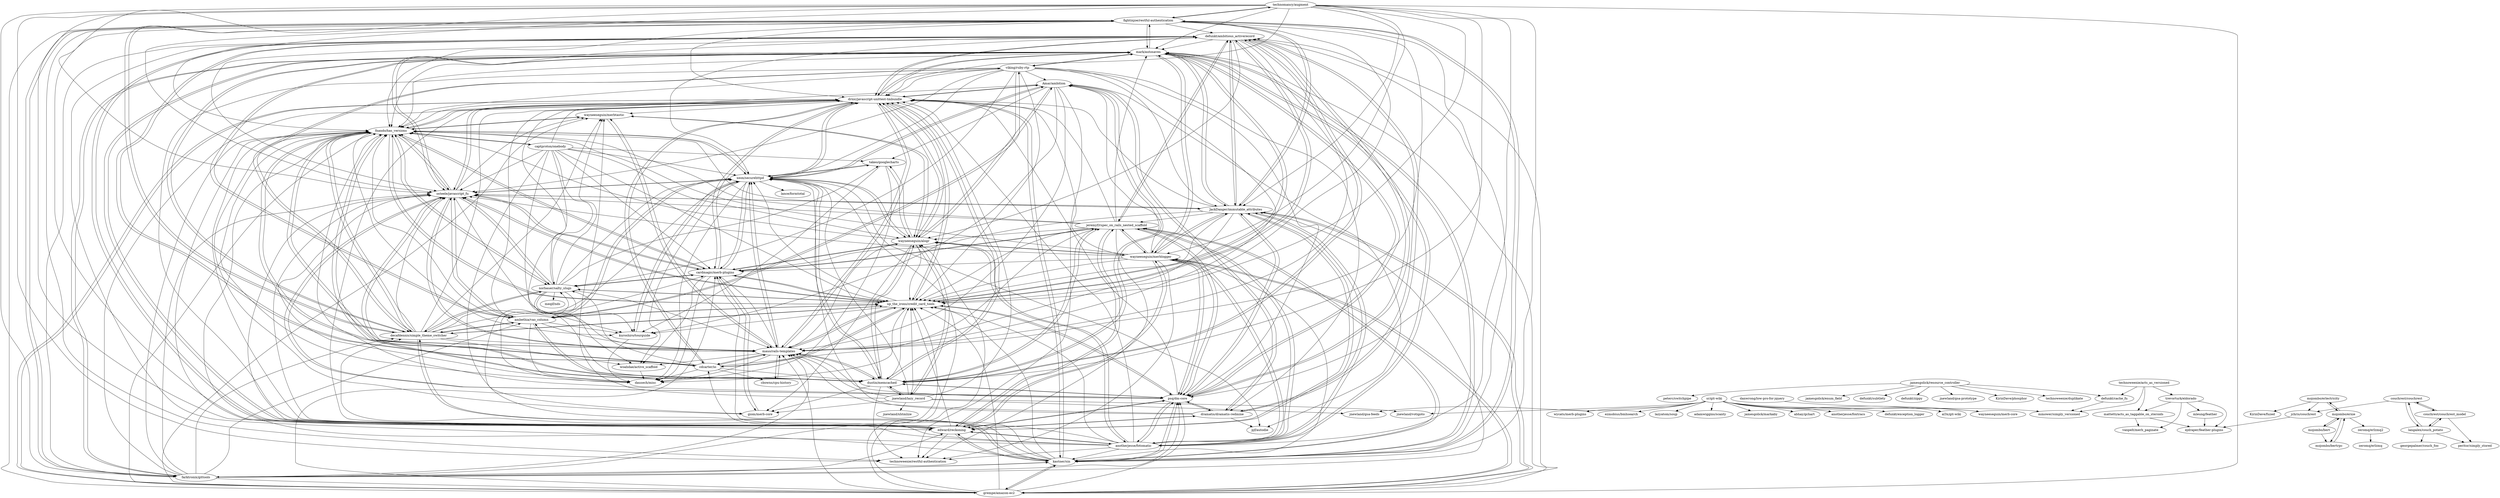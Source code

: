 digraph G {
"technomancy/augment" -> "fightinjoe/restful-authentication"
"technomancy/augment" -> "mark/autosaves"
"technomancy/augment" -> "wayneeseguin/merblogger"
"technomancy/augment" -> "farktronix/gittools"
"technomancy/augment" -> "kastner/sin"
"technomancy/augment" -> "technoweenie/restful-authentication" ["e"=1]
"technomancy/augment" -> "anotherjesse/fotomatic"
"technomancy/augment" -> "JackDanger/immutable_attributes"
"technomancy/augment" -> "drnic/javascript-unittest-tmbundle"
"technomancy/augment" -> "edward/reckoning"
"technomancy/augment" -> "fnando/has_versions"
"technomancy/augment" -> "osteele/javascript_fu"
"technomancy/augment" -> "up_the_irons/credit_card_tools"
"technomancy/augment" -> "grempe/amazon-ec2"
"technomancy/augment" -> "dustin/memcached"
"up_the_irons/credit_card_tools" -> "fnando/has_versions"
"up_the_irons/credit_card_tools" -> "mauo/rails-templates"
"up_the_irons/credit_card_tools" -> "drnic/javascript-unittest-tmbundle"
"up_the_irons/credit_card_tools" -> "osteele/javascript_fu"
"up_the_irons/credit_card_tools" -> "dausech/misc"
"up_the_irons/credit_card_tools" -> "psq/dm-core"
"up_the_irons/credit_card_tools" -> "decafdennis/simple_theme_switcher"
"up_the_irons/credit_card_tools" -> "norbauer/salty_slugs"
"up_the_irons/credit_card_tools" -> "cdcarter/io"
"up_the_irons/credit_card_tools" -> "ambethia/vao_column"
"up_the_irons/credit_card_tools" -> "defunkt/ambitious_activerecord"
"up_the_irons/credit_card_tools" -> "cardmagic/merb-plugins"
"up_the_irons/credit_card_tools" -> "xeon/securehttpd"
"up_the_irons/credit_card_tools" -> "mark/autosaves"
"up_the_irons/credit_card_tools" -> "kuroshiro/tourguide"
"mojombo/ernie" -> "mojombo/bertrpc"
"mojombo/ernie" -> "mojombo/bert"
"mojombo/ernie" -> "mojombo/erlectricity"
"mojombo/ernie" -> "zeromq/erlzmq2"
"edward/reckoning" -> "psq/dm-core"
"edward/reckoning" -> "mark/autosaves"
"edward/reckoning" -> "defunkt/ambitious_activerecord"
"edward/reckoning" -> "dramatis/dramatis-redmine"
"edward/reckoning" -> "jeremyf/rspec_on_rails_nested_scaffold"
"edward/reckoning" -> "anotherjesse/fotomatic"
"edward/reckoning" -> "wayneeseguin/merblogger"
"edward/reckoning" -> "drnic/javascript-unittest-tmbundle"
"edward/reckoning" -> "up_the_irons/credit_card_tools"
"edward/reckoning" -> "kastner/sin"
"edward/reckoning" -> "osteele/javascript_fu"
"edward/reckoning" -> "fnando/has_versions"
"edward/reckoning" -> "JackDanger/immutable_attributes"
"edward/reckoning" -> "decafdennis/simple_theme_switcher"
"edward/reckoning" -> "technoweenie/restful-authentication" ["e"=1]
"psq/dm-core" -> "edward/reckoning"
"psq/dm-core" -> "defunkt/ambitious_activerecord"
"psq/dm-core" -> "up_the_irons/credit_card_tools"
"psq/dm-core" -> "dramatis/dramatis-redmine"
"psq/dm-core" -> "osteele/javascript_fu"
"psq/dm-core" -> "jeremyf/rspec_on_rails_nested_scaffold"
"psq/dm-core" -> "fnando/has_versions"
"psq/dm-core" -> "mark/autosaves"
"psq/dm-core" -> "mauo/rails-templates"
"psq/dm-core" -> "dustin/memcached"
"psq/dm-core" -> "JackDanger/immutable_attributes"
"psq/dm-core" -> "anotherjesse/fotomatic"
"psq/dm-core" -> "drnic/javascript-unittest-tmbundle"
"psq/dm-core" -> "kastner/sin"
"psq/dm-core" -> "wayneeseguin/merblogger"
"defunkt/ambitious_activerecord" -> "psq/dm-core"
"defunkt/ambitious_activerecord" -> "edward/reckoning"
"defunkt/ambitious_activerecord" -> "jeremyf/rspec_on_rails_nested_scaffold"
"defunkt/ambitious_activerecord" -> "up_the_irons/credit_card_tools"
"defunkt/ambitious_activerecord" -> "drnic/javascript-unittest-tmbundle"
"defunkt/ambitious_activerecord" -> "mauo/rails-templates"
"defunkt/ambitious_activerecord" -> "cdcarter/io"
"defunkt/ambitious_activerecord" -> "fnando/has_versions"
"defunkt/ambitious_activerecord" -> "dramatis/dramatis-redmine"
"defunkt/ambitious_activerecord" -> "dustin/memcached"
"defunkt/ambitious_activerecord" -> "JackDanger/immutable_attributes"
"defunkt/ambitious_activerecord" -> "mark/autosaves"
"defunkt/ambitious_activerecord" -> "osteele/javascript_fu"
"defunkt/ambitious_activerecord" -> "xeon/securehttpd"
"defunkt/ambitious_activerecord" -> "wayneeseguin/alogr"
"fightinjoe/restful-authentication" -> "technomancy/augment"
"fightinjoe/restful-authentication" -> "mark/autosaves"
"fightinjoe/restful-authentication" -> "fnando/has_versions"
"fightinjoe/restful-authentication" -> "up_the_irons/credit_card_tools"
"fightinjoe/restful-authentication" -> "drnic/javascript-unittest-tmbundle"
"fightinjoe/restful-authentication" -> "JackDanger/immutable_attributes"
"fightinjoe/restful-authentication" -> "farktronix/gittools"
"fightinjoe/restful-authentication" -> "osteele/javascript_fu"
"fightinjoe/restful-authentication" -> "psq/dm-core"
"fightinjoe/restful-authentication" -> "kastner/sin"
"fightinjoe/restful-authentication" -> "decafdennis/simple_theme_switcher"
"fightinjoe/restful-authentication" -> "defunkt/ambitious_activerecord"
"fightinjoe/restful-authentication" -> "mauo/rails-templates"
"fightinjoe/restful-authentication" -> "edward/reckoning"
"fightinjoe/restful-authentication" -> "technoweenie/restful-authentication" ["e"=1]
"osteele/javascript_fu" -> "mauo/rails-templates"
"osteele/javascript_fu" -> "fnando/has_versions"
"osteele/javascript_fu" -> "up_the_irons/credit_card_tools"
"osteele/javascript_fu" -> "cardmagic/merb-plugins"
"osteele/javascript_fu" -> "dausech/misc"
"osteele/javascript_fu" -> "psq/dm-core"
"osteele/javascript_fu" -> "dustin/memcached"
"osteele/javascript_fu" -> "norbauer/salty_slugs"
"osteele/javascript_fu" -> "ambethia/vao_column"
"osteele/javascript_fu" -> "xeon/securehttpd"
"osteele/javascript_fu" -> "JackDanger/immutable_attributes"
"osteele/javascript_fu" -> "drnic/javascript-unittest-tmbundle"
"osteele/javascript_fu" -> "mark/autosaves"
"osteele/javascript_fu" -> "kuroshiro/tourguide"
"osteele/javascript_fu" -> "wayneeseguin/merbtastic"
"JackDanger/immutable_attributes" -> "mark/autosaves"
"JackDanger/immutable_attributes" -> "osteele/javascript_fu"
"JackDanger/immutable_attributes" -> "wayneeseguin/merblogger"
"JackDanger/immutable_attributes" -> "drnic/javascript-unittest-tmbundle"
"JackDanger/immutable_attributes" -> "psq/dm-core"
"JackDanger/immutable_attributes" -> "fnando/has_versions"
"JackDanger/immutable_attributes" -> "up_the_irons/credit_card_tools"
"JackDanger/immutable_attributes" -> "fightinjoe/restful-authentication"
"JackDanger/immutable_attributes" -> "defunkt/ambitious_activerecord"
"JackDanger/immutable_attributes" -> "grempe/amazon-ec2"
"JackDanger/immutable_attributes" -> "mauo/rails-templates"
"JackDanger/immutable_attributes" -> "edward/reckoning"
"JackDanger/immutable_attributes" -> "anotherjesse/fotomatic"
"JackDanger/immutable_attributes" -> "jeremyf/rspec_on_rails_nested_scaffold"
"JackDanger/immutable_attributes" -> "cardmagic/merb-plugins"
"wayneeseguin/merblogger" -> "anotherjesse/fotomatic"
"wayneeseguin/merblogger" -> "technoweenie/restful-authentication" ["e"=1]
"wayneeseguin/merblogger" -> "jeremyf/rspec_on_rails_nested_scaffold"
"wayneeseguin/merblogger" -> "wayneeseguin/alogr"
"wayneeseguin/merblogger" -> "mark/autosaves"
"wayneeseguin/merblogger" -> "edward/reckoning"
"wayneeseguin/merblogger" -> "JackDanger/immutable_attributes"
"wayneeseguin/merblogger" -> "drnic/javascript-unittest-tmbundle"
"wayneeseguin/merblogger" -> "psq/dm-core"
"wayneeseguin/merblogger" -> "Amar/ambition"
"wayneeseguin/merblogger" -> "cardmagic/merb-plugins"
"wayneeseguin/merblogger" -> "osteele/javascript_fu"
"wayneeseguin/merblogger" -> "fnando/has_versions"
"wayneeseguin/merblogger" -> "grempe/amazon-ec2"
"wayneeseguin/merblogger" -> "up_the_irons/credit_card_tools"
"anotherjesse/fotomatic" -> "wayneeseguin/merblogger"
"anotherjesse/fotomatic" -> "technoweenie/restful-authentication" ["e"=1]
"anotherjesse/fotomatic" -> "jeremyf/rspec_on_rails_nested_scaffold"
"anotherjesse/fotomatic" -> "edward/reckoning"
"anotherjesse/fotomatic" -> "wayneeseguin/alogr"
"anotherjesse/fotomatic" -> "mark/autosaves"
"anotherjesse/fotomatic" -> "psq/dm-core"
"anotherjesse/fotomatic" -> "cardmagic/merb-plugins"
"anotherjesse/fotomatic" -> "drnic/javascript-unittest-tmbundle"
"anotherjesse/fotomatic" -> "JackDanger/immutable_attributes"
"anotherjesse/fotomatic" -> "fnando/has_versions"
"anotherjesse/fotomatic" -> "osteele/javascript_fu"
"anotherjesse/fotomatic" -> "up_the_irons/credit_card_tools"
"anotherjesse/fotomatic" -> "kastner/sin"
"anotherjesse/fotomatic" -> "defunkt/ambitious_activerecord"
"kastner/sin" -> "mark/autosaves"
"kastner/sin" -> "drnic/javascript-unittest-tmbundle"
"kastner/sin" -> "edward/reckoning"
"kastner/sin" -> "up_the_irons/credit_card_tools"
"kastner/sin" -> "decafdennis/simple_theme_switcher"
"kastner/sin" -> "farktronix/gittools"
"kastner/sin" -> "psq/dm-core"
"kastner/sin" -> "fightinjoe/restful-authentication"
"kastner/sin" -> "jeremyf/rspec_on_rails_nested_scaffold"
"kastner/sin" -> "defunkt/ambitious_activerecord"
"kastner/sin" -> "norbauer/salty_slugs"
"kastner/sin" -> "fnando/has_versions"
"kastner/sin" -> "grempe/amazon-ec2"
"kastner/sin" -> "wayneeseguin/merblogger"
"kastner/sin" -> "cdcarter/io"
"fnando/has_versions" -> "mauo/rails-templates"
"fnando/has_versions" -> "up_the_irons/credit_card_tools"
"fnando/has_versions" -> "osteele/javascript_fu"
"fnando/has_versions" -> "drnic/javascript-unittest-tmbundle"
"fnando/has_versions" -> "cardmagic/merb-plugins"
"fnando/has_versions" -> "xeon/securehttpd"
"fnando/has_versions" -> "dausech/misc"
"fnando/has_versions" -> "cdcarter/io"
"fnando/has_versions" -> "decafdennis/simple_theme_switcher"
"fnando/has_versions" -> "norbauer/salty_slugs"
"fnando/has_versions" -> "dustin/memcached"
"fnando/has_versions" -> "wayneeseguin/merbtastic"
"fnando/has_versions" -> "kuroshiro/tourguide"
"fnando/has_versions" -> "giom/merb-core"
"fnando/has_versions" -> "captproton/onebody"
"captproton/onebody" -> "fnando/has_versions"
"captproton/onebody" -> "giom/merb-core"
"captproton/onebody" -> "up_the_irons/credit_card_tools"
"captproton/onebody" -> "xeon/securehttpd"
"captproton/onebody" -> "cardmagic/merb-plugins"
"captproton/onebody" -> "mauo/rails-templates"
"captproton/onebody" -> "takeo/googlecharts"
"captproton/onebody" -> "wayneeseguin/alogr"
"captproton/onebody" -> "osteele/javascript_fu"
"captproton/onebody" -> "drnic/javascript-unittest-tmbundle"
"captproton/onebody" -> "norbauer/salty_slugs"
"captproton/onebody" -> "dustin/memcached"
"jnewland/lazy_record" -> "wayneeseguin/alogr"
"jnewland/lazy_record" -> "drnic/javascript-unittest-tmbundle"
"jnewland/lazy_record" -> "dustin/memcached"
"jnewland/lazy_record" -> "up_the_irons/credit_card_tools"
"jnewland/lazy_record" -> "jnewland/gsa-feeds"
"jnewland/lazy_record" -> "jnewland/xhtmlize"
"jnewland/lazy_record" -> "xeon/securehttpd"
"jnewland/lazy_record" -> "jnewland/votigoto"
"jnewland/lazy_record" -> "wayneeseguin/merbtastic"
"jnewland/lazy_record" -> "giom/merb-core"
"jnewland/lazy_record" -> "mauo/rails-templates"
"farktronix/gittools" -> "mark/autosaves"
"farktronix/gittools" -> "fightinjoe/restful-authentication"
"farktronix/gittools" -> "kastner/sin"
"farktronix/gittools" -> "edward/reckoning"
"farktronix/gittools" -> "drnic/javascript-unittest-tmbundle"
"farktronix/gittools" -> "psq/dm-core"
"farktronix/gittools" -> "decafdennis/simple_theme_switcher"
"farktronix/gittools" -> "fnando/has_versions"
"farktronix/gittools" -> "ambethia/vao_column"
"farktronix/gittools" -> "mauo/rails-templates"
"farktronix/gittools" -> "up_the_irons/credit_card_tools"
"farktronix/gittools" -> "grempe/amazon-ec2"
"farktronix/gittools" -> "osteele/javascript_fu"
"farktronix/gittools" -> "JackDanger/immutable_attributes"
"farktronix/gittools" -> "defunkt/ambitious_activerecord"
"jeremyf/rspec_on_rails_nested_scaffold" -> "wayneeseguin/merblogger"
"jeremyf/rspec_on_rails_nested_scaffold" -> "defunkt/ambitious_activerecord"
"jeremyf/rspec_on_rails_nested_scaffold" -> "psq/dm-core"
"jeremyf/rspec_on_rails_nested_scaffold" -> "anotherjesse/fotomatic"
"jeremyf/rspec_on_rails_nested_scaffold" -> "edward/reckoning"
"jeremyf/rspec_on_rails_nested_scaffold" -> "cardmagic/merb-plugins"
"jeremyf/rspec_on_rails_nested_scaffold" -> "dustin/memcached"
"jeremyf/rspec_on_rails_nested_scaffold" -> "fnando/has_versions"
"jeremyf/rspec_on_rails_nested_scaffold" -> "drnic/javascript-unittest-tmbundle"
"jeremyf/rspec_on_rails_nested_scaffold" -> "wayneeseguin/alogr"
"jeremyf/rspec_on_rails_nested_scaffold" -> "technoweenie/restful-authentication" ["e"=1]
"jeremyf/rspec_on_rails_nested_scaffold" -> "up_the_irons/credit_card_tools"
"jeremyf/rspec_on_rails_nested_scaffold" -> "mark/autosaves"
"jeremyf/rspec_on_rails_nested_scaffold" -> "osteele/javascript_fu"
"jeremyf/rspec_on_rails_nested_scaffold" -> "kastner/sin"
"mark/autosaves" -> "edward/reckoning"
"mark/autosaves" -> "drnic/javascript-unittest-tmbundle"
"mark/autosaves" -> "kastner/sin"
"mark/autosaves" -> "fightinjoe/restful-authentication"
"mark/autosaves" -> "wayneeseguin/merblogger"
"mark/autosaves" -> "decafdennis/simple_theme_switcher"
"mark/autosaves" -> "psq/dm-core"
"mark/autosaves" -> "fnando/has_versions"
"mark/autosaves" -> "ambethia/vao_column"
"mark/autosaves" -> "up_the_irons/credit_card_tools"
"mark/autosaves" -> "JackDanger/immutable_attributes"
"mark/autosaves" -> "osteele/javascript_fu"
"mark/autosaves" -> "anotherjesse/fotomatic"
"mark/autosaves" -> "viking/ruby-rtp"
"mark/autosaves" -> "farktronix/gittools"
"cardmagic/merb-plugins" -> "giom/merb-core"
"cardmagic/merb-plugins" -> "fnando/has_versions"
"cardmagic/merb-plugins" -> "osteele/javascript_fu"
"cardmagic/merb-plugins" -> "mauo/rails-templates"
"cardmagic/merb-plugins" -> "drnic/javascript-unittest-tmbundle"
"cardmagic/merb-plugins" -> "wayneeseguin/alogr"
"cardmagic/merb-plugins" -> "up_the_irons/credit_card_tools"
"cardmagic/merb-plugins" -> "xeon/securehttpd"
"cardmagic/merb-plugins" -> "norbauer/salty_slugs"
"cardmagic/merb-plugins" -> "jeremyf/rspec_on_rails_nested_scaffold"
"cardmagic/merb-plugins" -> "dausech/misc"
"cardmagic/merb-plugins" -> "woahdae/active_scaffold"
"drnic/javascript-unittest-tmbundle" -> "fnando/has_versions"
"drnic/javascript-unittest-tmbundle" -> "up_the_irons/credit_card_tools"
"drnic/javascript-unittest-tmbundle" -> "cdcarter/io"
"drnic/javascript-unittest-tmbundle" -> "mark/autosaves"
"drnic/javascript-unittest-tmbundle" -> "mauo/rails-templates"
"drnic/javascript-unittest-tmbundle" -> "xeon/securehttpd"
"drnic/javascript-unittest-tmbundle" -> "cardmagic/merb-plugins"
"drnic/javascript-unittest-tmbundle" -> "kastner/sin"
"drnic/javascript-unittest-tmbundle" -> "wayneeseguin/merbtastic"
"drnic/javascript-unittest-tmbundle" -> "grempe/amazon-ec2"
"drnic/javascript-unittest-tmbundle" -> "Amar/ambition"
"drnic/javascript-unittest-tmbundle" -> "defunkt/ambitious_activerecord"
"drnic/javascript-unittest-tmbundle" -> "wayneeseguin/alogr"
"drnic/javascript-unittest-tmbundle" -> "dustin/memcached"
"drnic/javascript-unittest-tmbundle" -> "osteele/javascript_fu"
"grempe/amazon-ec2" -> "drnic/javascript-unittest-tmbundle"
"grempe/amazon-ec2" -> "fnando/has_versions"
"grempe/amazon-ec2" -> "JackDanger/immutable_attributes"
"grempe/amazon-ec2" -> "up_the_irons/credit_card_tools"
"grempe/amazon-ec2" -> "wayneeseguin/alogr"
"grempe/amazon-ec2" -> "wayneeseguin/merblogger"
"grempe/amazon-ec2" -> "mark/autosaves"
"grempe/amazon-ec2" -> "cardmagic/merb-plugins"
"grempe/amazon-ec2" -> "kastner/sin"
"grempe/amazon-ec2" -> "xeon/securehttpd"
"grempe/amazon-ec2" -> "wayneeseguin/merbtastic"
"grempe/amazon-ec2" -> "mauo/rails-templates"
"grempe/amazon-ec2" -> "psq/dm-core"
"grempe/amazon-ec2" -> "fightinjoe/restful-authentication"
"grempe/amazon-ec2" -> "defunkt/ambitious_activerecord"
"dustin/memcached" -> "xeon/securehttpd"
"dustin/memcached" -> "mauo/rails-templates"
"dustin/memcached" -> "Amar/ambition"
"dustin/memcached" -> "fnando/has_versions"
"dustin/memcached" -> "osteele/javascript_fu"
"dustin/memcached" -> "wayneeseguin/alogr"
"dustin/memcached" -> "drnic/javascript-unittest-tmbundle"
"dustin/memcached" -> "jeremyf/rspec_on_rails_nested_scaffold"
"dustin/memcached" -> "up_the_irons/credit_card_tools"
"dustin/memcached" -> "psq/dm-core"
"dustin/memcached" -> "ambethia/vao_column"
"dustin/memcached" -> "defunkt/ambitious_activerecord"
"dustin/memcached" -> "jnewland/lazy_record"
"dustin/memcached" -> "giom/merb-core"
"dustin/memcached" -> "technoweenie/restful-authentication" ["e"=1]
"sr/git-wiki" -> "al3x/git-wiki"
"sr/git-wiki" -> "wycats/merb-plugins"
"sr/git-wiki" -> "ezmobius/bmhsearch"
"sr/git-wiki" -> "jnewland/votigoto"
"sr/git-wiki" -> "lazyatom/soup"
"sr/git-wiki" -> "wayneeseguin/merb-core"
"sr/git-wiki" -> "jnewland/gsa-feeds"
"sr/git-wiki" -> "adamwiggins/scanty" ["e"=1]
"sr/git-wiki" -> "jamesgolick/markaby"
"sr/git-wiki" -> "mmower/simply_versioned"
"sr/git-wiki" -> "abhay/gchart"
"sr/git-wiki" -> "anotherjesse/foxtracs" ["e"=1]
"sr/git-wiki" -> "defunkt/exception_logger" ["e"=1]
"ambethia/vao_column" -> "decafdennis/simple_theme_switcher"
"ambethia/vao_column" -> "mauo/rails-templates"
"ambethia/vao_column" -> "xeon/securehttpd"
"ambethia/vao_column" -> "dausech/misc"
"ambethia/vao_column" -> "up_the_irons/credit_card_tools"
"ambethia/vao_column" -> "fnando/has_versions"
"ambethia/vao_column" -> "viking/ruby-rtp"
"ambethia/vao_column" -> "osteele/javascript_fu"
"ambethia/vao_column" -> "mark/autosaves"
"ambethia/vao_column" -> "kuroshiro/tourguide"
"ambethia/vao_column" -> "dustin/memcached"
"ambethia/vao_column" -> "drnic/javascript-unittest-tmbundle"
"decafdennis/simple_theme_switcher" -> "ambethia/vao_column"
"decafdennis/simple_theme_switcher" -> "fnando/has_versions"
"decafdennis/simple_theme_switcher" -> "up_the_irons/credit_card_tools"
"decafdennis/simple_theme_switcher" -> "mark/autosaves"
"decafdennis/simple_theme_switcher" -> "viking/ruby-rtp"
"decafdennis/simple_theme_switcher" -> "xeon/securehttpd"
"decafdennis/simple_theme_switcher" -> "norbauer/salty_slugs"
"decafdennis/simple_theme_switcher" -> "kastner/sin"
"decafdennis/simple_theme_switcher" -> "osteele/javascript_fu"
"decafdennis/simple_theme_switcher" -> "drnic/javascript-unittest-tmbundle"
"decafdennis/simple_theme_switcher" -> "woahdae/active_scaffold"
"decafdennis/simple_theme_switcher" -> "cardmagic/merb-plugins"
"decafdennis/simple_theme_switcher" -> "mauo/rails-templates"
"decafdennis/simple_theme_switcher" -> "wayneeseguin/merbtastic"
"decafdennis/simple_theme_switcher" -> "fightinjoe/restful-authentication"
"wayneeseguin/merbtastic" -> "mauo/rails-templates"
"wayneeseguin/merbtastic" -> "wayneeseguin/alogr"
"wayneeseguin/merbtastic" -> "fnando/has_versions"
"mojombo/bertrpc" -> "mojombo/ernie"
"viking/ruby-rtp" -> "ambethia/vao_column"
"viking/ruby-rtp" -> "decafdennis/simple_theme_switcher"
"viking/ruby-rtp" -> "mark/autosaves"
"viking/ruby-rtp" -> "xeon/securehttpd"
"viking/ruby-rtp" -> "drnic/javascript-unittest-tmbundle"
"viking/ruby-rtp" -> "osteele/javascript_fu"
"viking/ruby-rtp" -> "up_the_irons/credit_card_tools"
"viking/ruby-rtp" -> "fnando/has_versions"
"viking/ruby-rtp" -> "psq/dm-core"
"viking/ruby-rtp" -> "Amar/ambition"
"viking/ruby-rtp" -> "norbauer/salty_slugs"
"viking/ruby-rtp" -> "edward/reckoning"
"viking/ruby-rtp" -> "dramatis/dramatis-redmine"
"viking/ruby-rtp" -> "mauo/rails-templates"
"viking/ruby-rtp" -> "JackDanger/immutable_attributes"
"norbauer/salty_slugs" -> "woahdae/active_scaffold"
"norbauer/salty_slugs" -> "fnando/has_versions"
"norbauer/salty_slugs" -> "up_the_irons/credit_card_tools"
"norbauer/salty_slugs" -> "mauo/rails-templates"
"norbauer/salty_slugs" -> "dausech/misc"
"norbauer/salty_slugs" -> "osteele/javascript_fu"
"norbauer/salty_slugs" -> "cardmagic/merb-plugins"
"norbauer/salty_slugs" -> "drnic/javascript-unittest-tmbundle"
"norbauer/salty_slugs" -> "meqif/nds"
"norbauer/salty_slugs" -> "kuroshiro/tourguide"
"norbauer/salty_slugs" -> "xeon/securehttpd"
"norbauer/salty_slugs" -> "wayneeseguin/merbtastic"
"norbauer/salty_slugs" -> "takeo/googlecharts"
"norbauer/salty_slugs" -> "decafdennis/simple_theme_switcher"
"couchrest/couchrest" -> "couchrest/couchrest_model"
"couchrest/couchrest" -> "langalex/couch_potato"
"couchrest/couchrest" -> "jchris/couchrest"
"couchrest/couchrest_model" -> "couchrest/couchrest"
"couchrest/couchrest_model" -> "langalex/couch_potato"
"couchrest/couchrest_model" -> "peritor/simply_stored"
"dramatis/dramatis-redmine" -> "psq/dm-core"
"dramatis/dramatis-redmine" -> "edward/reckoning"
"dramatis/dramatis-redmine" -> "defunkt/ambitious_activerecord"
"dramatis/dramatis-redmine" -> "xeon/securehttpd"
"dramatis/dramatis-redmine" -> "Amar/ambition"
"dramatis/dramatis-redmine" -> "pjf/autodie"
"dramatis/dramatis-redmine" -> "mauo/rails-templates"
"jamesgolick/resource_controller" -> "jamesgolick/enum_field"
"jamesgolick/resource_controller" -> "defunkt/cache_fu"
"jamesgolick/resource_controller" -> "defunkt/subtlety"
"jamesgolick/resource_controller" -> "defunkt/zippy"
"jamesgolick/resource_controller" -> "jnewland/gsa-prototype"
"jamesgolick/resource_controller" -> "KirinDave/phosphor"
"jamesgolick/resource_controller" -> "technoweenie/duplikate"
"jamesgolick/resource_controller" -> "peterc/switchpipe"
"mojombo/erlectricity" -> "mojombo/ernie"
"mojombo/erlectricity" -> "KirinDave/fuzed"
"mojombo/erlectricity" -> "jchris/couchrest"
"mauo/rails-templates" -> "fnando/has_versions"
"mauo/rails-templates" -> "dausech/misc"
"mauo/rails-templates" -> "osteele/javascript_fu"
"mauo/rails-templates" -> "up_the_irons/credit_card_tools"
"mauo/rails-templates" -> "xeon/securehttpd"
"mauo/rails-templates" -> "dustin/memcached"
"mauo/rails-templates" -> "woahdae/active_scaffold"
"mauo/rails-templates" -> "cdcarter/io"
"mauo/rails-templates" -> "drnic/javascript-unittest-tmbundle"
"mauo/rails-templates" -> "wayneeseguin/merbtastic"
"mauo/rails-templates" -> "cbowns/cpu-history"
"cdcarter/io" -> "mauo/rails-templates"
"cdcarter/io" -> "drnic/javascript-unittest-tmbundle"
"cdcarter/io" -> "fnando/has_versions"
"cdcarter/io" -> "up_the_irons/credit_card_tools"
"cdcarter/io" -> "defunkt/ambitious_activerecord"
"cdcarter/io" -> "cbowns/cpu-history"
"cdcarter/io" -> "dausech/misc"
"cdcarter/io" -> "jeremyf/rspec_on_rails_nested_scaffold"
"cdcarter/io" -> "norbauer/salty_slugs"
"cdcarter/io" -> "dustin/memcached"
"langalex/couch_potato" -> "couchrest/couchrest_model"
"langalex/couch_potato" -> "peritor/simply_stored"
"langalex/couch_potato" -> "couchrest/couchrest"
"langalex/couch_potato" -> "georgepalmer/couch_foo"
"zeromq/erlzmq2" -> "zeromq/erlzmq"
"defunkt/cache_fu" -> "mmower/simply_versioned"
"kuroshiro/tourguide" -> "xeon/securehttpd"
"kuroshiro/tourguide" -> "dausech/misc"
"takeo/googlecharts" -> "wayneeseguin/alogr"
"takeo/googlecharts" -> "kuroshiro/tourguide"
"takeo/googlecharts" -> "xeon/securehttpd"
"takeo/googlecharts" -> "dausech/misc"
"xeon/securehttpd" -> "kuroshiro/tourguide"
"xeon/securehttpd" -> "mauo/rails-templates"
"xeon/securehttpd" -> "dustin/memcached"
"xeon/securehttpd" -> "fnando/has_versions"
"xeon/securehttpd" -> "dausech/misc"
"xeon/securehttpd" -> "wayneeseguin/alogr"
"xeon/securehttpd" -> "drnic/javascript-unittest-tmbundle"
"xeon/securehttpd" -> "woahdae/active_scaffold"
"xeon/securehttpd" -> "ambethia/vao_column"
"xeon/securehttpd" -> "takeo/googlecharts"
"xeon/securehttpd" -> "cardmagic/merb-plugins"
"xeon/securehttpd" -> "osteele/javascript_fu"
"xeon/securehttpd" -> "Amar/ambition"
"xeon/securehttpd" -> "pjf/autodie"
"xeon/securehttpd" -> "lance/formtotal"
"wayneeseguin/alogr" -> "xeon/securehttpd"
"wayneeseguin/alogr" -> "takeo/googlecharts"
"wayneeseguin/alogr" -> "jnewland/lazy_record"
"wayneeseguin/alogr" -> "wayneeseguin/merbtastic"
"wayneeseguin/alogr" -> "dustin/memcached"
"wayneeseguin/alogr" -> "wayneeseguin/merblogger"
"wayneeseguin/alogr" -> "cardmagic/merb-plugins"
"wayneeseguin/alogr" -> "drnic/javascript-unittest-tmbundle"
"wayneeseguin/alogr" -> "mauo/rails-templates"
"wayneeseguin/alogr" -> "giom/merb-core"
"wayneeseguin/alogr" -> "fnando/has_versions"
"wayneeseguin/alogr" -> "anotherjesse/fotomatic"
"wayneeseguin/alogr" -> "up_the_irons/credit_card_tools"
"wayneeseguin/alogr" -> "Amar/ambition"
"Amar/ambition" -> "dustin/memcached"
"Amar/ambition" -> "drnic/javascript-unittest-tmbundle"
"Amar/ambition" -> "mauo/rails-templates"
"Amar/ambition" -> "xeon/securehttpd"
"Amar/ambition" -> "fnando/has_versions"
"Amar/ambition" -> "kuroshiro/tourguide"
"Amar/ambition" -> "pjf/autodie"
"Amar/ambition" -> "takeo/googlecharts"
"Amar/ambition" -> "technoweenie/restful-authentication" ["e"=1]
"Amar/ambition" -> "dramatis/dramatis-redmine"
"Amar/ambition" -> "wayneeseguin/alogr"
"danwrong/low-pro-for-jquery" -> "wayneeseguin/merb-core"
"mattetti/acts_as_taggable_on_steroids" -> "vanpelt/merb_paginate"
"mattetti/acts_as_taggable_on_steroids" -> "ejdraper/feather-plugins"
"mojombo/bert" -> "mojombo/bertrpc"
"mojombo/bert" -> "mojombo/ernie"
"technoweenie/acts_as_versioned" -> "defunkt/cache_fu"
"technoweenie/acts_as_versioned" -> "mattetti/acts_as_taggable_on_steroids"
"technoweenie/acts_as_versioned" -> "mmower/simply_versioned"
"technoweenie/acts_as_versioned" -> "trevorturk/eldorado"
"cbowns/cpu-history" -> "mauo/rails-templates"
"trevorturk/eldorado" -> "ejdraper/feather-plugins"
"trevorturk/eldorado" -> "mleung/feather"
"trevorturk/eldorado" -> "mattetti/acts_as_taggable_on_steroids"
"trevorturk/eldorado" -> "vanpelt/merb_paginate"
"giom/merb-core" -> "cardmagic/merb-plugins"
"woahdae/active_scaffold" -> "dausech/misc"
"jchris/couchrest" -> "ejdraper/feather-plugins"
"mleung/feather" -> "ejdraper/feather-plugins"
"technomancy/augment" ["l"="9.367,-29.147"]
"fightinjoe/restful-authentication" ["l"="9.36,-29.115"]
"mark/autosaves" ["l"="9.384,-29.107"]
"wayneeseguin/merblogger" ["l"="9.411,-29.143"]
"farktronix/gittools" ["l"="9.368,-29.101"]
"kastner/sin" ["l"="9.379,-29.119"]
"technoweenie/restful-authentication" ["l"="9.24,-30.523"]
"anotherjesse/fotomatic" ["l"="9.431,-29.135"]
"JackDanger/immutable_attributes" ["l"="9.404,-29.129"]
"drnic/javascript-unittest-tmbundle" ["l"="9.416,-29.104"]
"edward/reckoning" ["l"="9.394,-29.119"]
"fnando/has_versions" ["l"="9.411,-29.095"]
"osteele/javascript_fu" ["l"="9.398,-29.095"]
"up_the_irons/credit_card_tools" ["l"="9.403,-29.103"]
"grempe/amazon-ec2" ["l"="9.388,-29.131"]
"dustin/memcached" ["l"="9.43,-29.102"]
"mauo/rails-templates" ["l"="9.415,-29.088"]
"dausech/misc" ["l"="9.42,-29.068"]
"psq/dm-core" ["l"="9.406,-29.115"]
"decafdennis/simple_theme_switcher" ["l"="9.382,-29.089"]
"norbauer/salty_slugs" ["l"="9.402,-29.072"]
"cdcarter/io" ["l"="9.442,-29.104"]
"ambethia/vao_column" ["l"="9.394,-29.082"]
"defunkt/ambitious_activerecord" ["l"="9.419,-29.117"]
"cardmagic/merb-plugins" ["l"="9.424,-29.094"]
"xeon/securehttpd" ["l"="9.42,-29.079"]
"kuroshiro/tourguide" ["l"="9.411,-29.062"]
"mojombo/ernie" ["l"="9.925,-28.927"]
"mojombo/bertrpc" ["l"="9.949,-28.936"]
"mojombo/bert" ["l"="9.933,-28.95"]
"mojombo/erlectricity" ["l"="9.887,-28.922"]
"zeromq/erlzmq2" ["l"="9.958,-28.904"]
"dramatis/dramatis-redmine" ["l"="9.404,-29.086"]
"jeremyf/rspec_on_rails_nested_scaffold" ["l"="9.432,-29.12"]
"wayneeseguin/alogr" ["l"="9.439,-29.094"]
"wayneeseguin/merbtastic" ["l"="9.414,-29.075"]
"Amar/ambition" ["l"="9.431,-29.081"]
"giom/merb-core" ["l"="9.459,-29.096"]
"captproton/onebody" ["l"="9.442,-29.076"]
"takeo/googlecharts" ["l"="9.436,-29.059"]
"jnewland/lazy_record" ["l"="9.466,-29.083"]
"jnewland/gsa-feeds" ["l"="9.534,-29.066"]
"jnewland/xhtmlize" ["l"="9.494,-29.074"]
"jnewland/votigoto" ["l"="9.531,-29.058"]
"viking/ruby-rtp" ["l"="9.382,-29.078"]
"woahdae/active_scaffold" ["l"="9.398,-29.057"]
"sr/git-wiki" ["l"="9.594,-29.043"]
"al3x/git-wiki" ["l"="9.616,-29.062"]
"wycats/merb-plugins" ["l"="9.618,-29.028"]
"ezmobius/bmhsearch" ["l"="9.604,-29.021"]
"lazyatom/soup" ["l"="9.576,-29.032"]
"wayneeseguin/merb-core" ["l"="9.625,-29.045"]
"adamwiggins/scanty" ["l"="9.229,-30.19"]
"jamesgolick/markaby" ["l"="9.59,-29.062"]
"mmower/simply_versioned" ["l"="9.673,-29.019"]
"abhay/gchart" ["l"="9.588,-29.019"]
"anotherjesse/foxtracs" ["l"="9.304,-30.486"]
"defunkt/exception_logger" ["l"="9.236,-30.492"]
"meqif/nds" ["l"="9.38,-29.04"]
"couchrest/couchrest" ["l"="9.824,-28.881"]
"couchrest/couchrest_model" ["l"="9.808,-28.861"]
"langalex/couch_potato" ["l"="9.831,-28.855"]
"jchris/couchrest" ["l"="9.832,-28.921"]
"peritor/simply_stored" ["l"="9.814,-28.839"]
"pjf/autodie" ["l"="9.416,-29.051"]
"jamesgolick/resource_controller" ["l"="9.748,-29.046"]
"jamesgolick/enum_field" ["l"="9.776,-29.051"]
"defunkt/cache_fu" ["l"="9.713,-29.021"]
"defunkt/subtlety" ["l"="9.739,-29.066"]
"defunkt/zippy" ["l"="9.756,-29.068"]
"jnewland/gsa-prototype" ["l"="9.728,-29.052"]
"KirinDave/phosphor" ["l"="9.755,-29.028"]
"technoweenie/duplikate" ["l"="9.764,-29.059"]
"peterc/switchpipe" ["l"="9.768,-29.037"]
"KirinDave/fuzed" ["l"="9.891,-28.899"]
"cbowns/cpu-history" ["l"="9.455,-29.066"]
"georgepalmer/couch_foo" ["l"="9.847,-28.836"]
"zeromq/erlzmq" ["l"="9.981,-28.893"]
"lance/formtotal" ["l"="9.434,-29.041"]
"danwrong/low-pro-for-jquery" ["l"="9.648,-29.048"]
"mattetti/acts_as_taggable_on_steroids" ["l"="9.748,-28.968"]
"vanpelt/merb_paginate" ["l"="9.751,-28.982"]
"ejdraper/feather-plugins" ["l"="9.784,-28.951"]
"technoweenie/acts_as_versioned" ["l"="9.723,-28.992"]
"trevorturk/eldorado" ["l"="9.761,-28.972"]
"mleung/feather" ["l"="9.779,-28.964"]
}